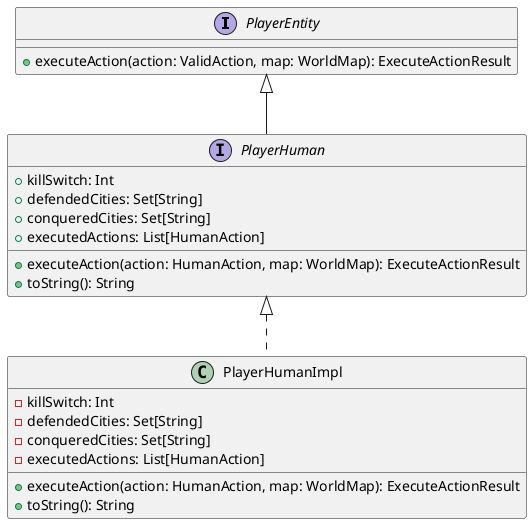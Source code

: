 @startuml
interface PlayerEntity {
  + executeAction(action: ValidAction, map: WorldMap): ExecuteActionResult
}

interface PlayerHuman {
  + killSwitch: Int
  + defendedCities: Set[String]
  + conqueredCities: Set[String]
  + executedActions: List[HumanAction]
  + executeAction(action: HumanAction, map: WorldMap): ExecuteActionResult
  + toString(): String
}

class PlayerHumanImpl {
  - killSwitch: Int
  - defendedCities: Set[String]
  - conqueredCities: Set[String]
  - executedActions: List[HumanAction]
  + executeAction(action: HumanAction, map: WorldMap): ExecuteActionResult
  + toString(): String
}

PlayerHuman <|.. PlayerHumanImpl
PlayerEntity <|-- PlayerHuman
@enduml

